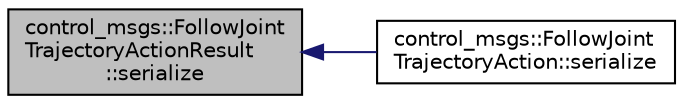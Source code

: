 digraph "control_msgs::FollowJointTrajectoryActionResult::serialize"
{
  edge [fontname="Helvetica",fontsize="10",labelfontname="Helvetica",labelfontsize="10"];
  node [fontname="Helvetica",fontsize="10",shape=record];
  rankdir="LR";
  Node1 [label="control_msgs::FollowJoint\lTrajectoryActionResult\l::serialize",height=0.2,width=0.4,color="black", fillcolor="grey75", style="filled" fontcolor="black"];
  Node1 -> Node2 [dir="back",color="midnightblue",fontsize="10",style="solid",fontname="Helvetica"];
  Node2 [label="control_msgs::FollowJoint\lTrajectoryAction::serialize",height=0.2,width=0.4,color="black", fillcolor="white", style="filled",URL="$classcontrol__msgs_1_1_follow_joint_trajectory_action.html#a2df0d37f15e4ec31d79844bdbea7433b"];
}
